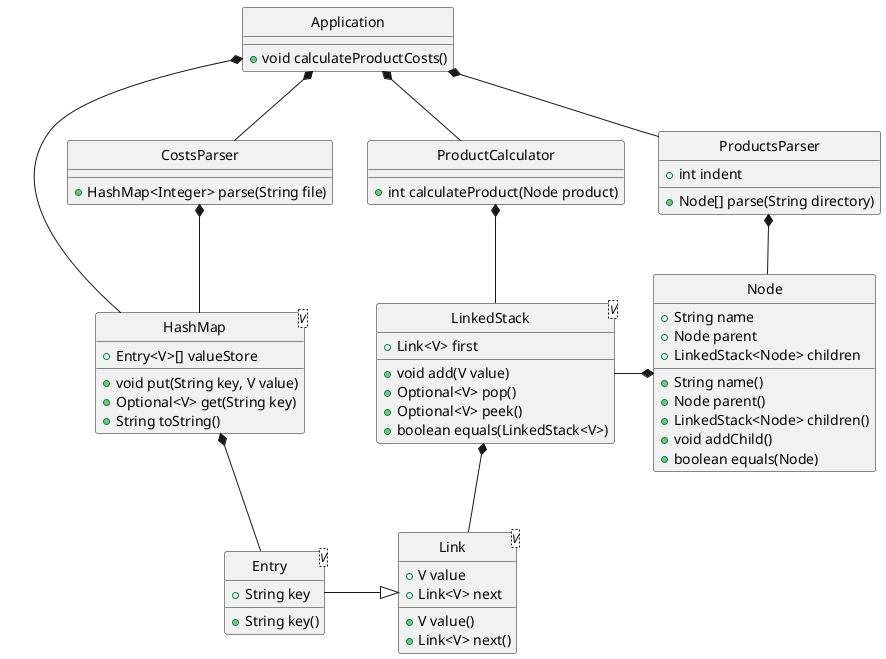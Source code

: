 @startuml

class Link<V> {
  +V value
  +Link<V> next
  +V value()
  +Link<V> next()
}

class HashMap<V> {
  +Entry<V>[] valueStore
  +void put(String key, V value)
  +Optional<V> get(String key)
  +String toString()
}

class Entry<V> {
  +String key
  +String key()
}

class LinkedStack<V> {
  +Link<V> first
  +void add(V value)
  +Optional<V> pop()
  +Optional<V> peek()
  +boolean equals(LinkedStack<V>)
}

class Node {
  +String name
  +Node parent
  +LinkedStack<Node> children
  +String name()
  +Node parent()
  +LinkedStack<Node> children()
  +void addChild()
  +boolean equals(Node)
}

class ProductsParser {
  +int indent
  +Node[] parse(String directory)
}

class CostsParser {
  +HashMap<Integer> parse(String file)
}

class ProductCalculator {
  +int calculateProduct(Node product)
}

class Application {
  +void calculateProductCosts()
}

HashMap *-- Entry
LinkedStack *-- Link
Link <|-left- Entry

ProductsParser *-- Node
CostsParser *-- HashMap
ProductCalculator *-- LinkedStack
LinkedStack -right-* Node

Application *-- ProductsParser
Application *-- ProductCalculator
Application *-- CostsParser
Application *-- HashMap

hide circle

@enduml

